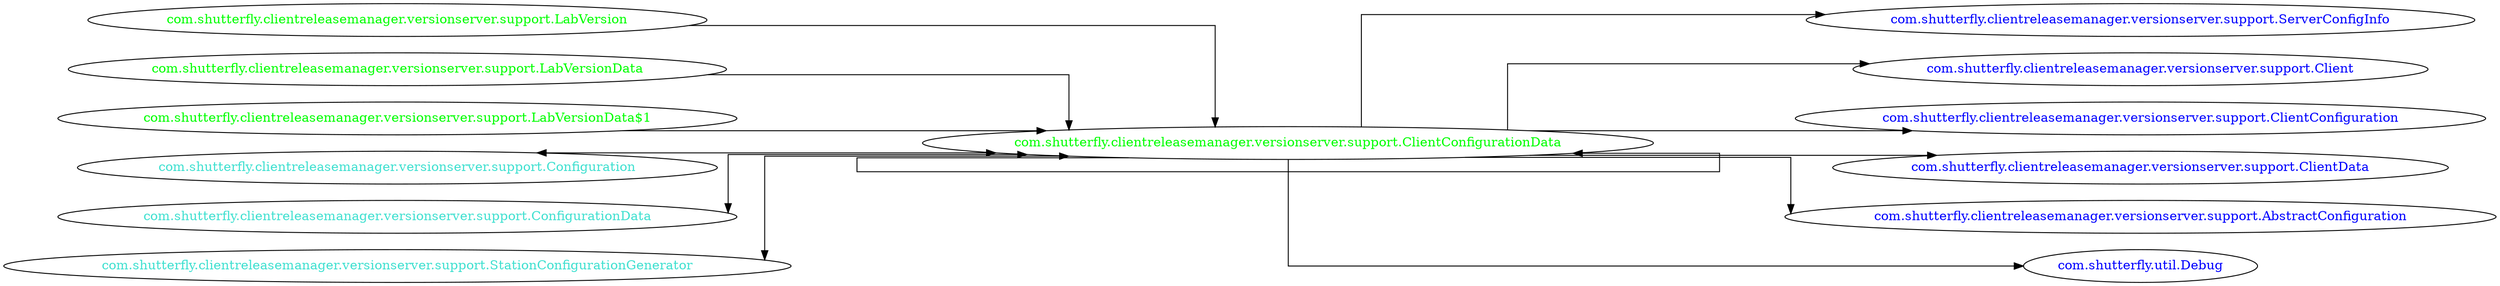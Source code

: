 digraph dependencyGraph {
 concentrate=true;
 ranksep="2.0";
 rankdir="LR"; 
 splines="ortho";
"com.shutterfly.clientreleasemanager.versionserver.support.ClientConfigurationData" [fontcolor="red"];
"com.shutterfly.clientreleasemanager.versionserver.support.ServerConfigInfo" [ fontcolor="blue" ];
"com.shutterfly.clientreleasemanager.versionserver.support.ClientConfigurationData"->"com.shutterfly.clientreleasemanager.versionserver.support.ServerConfigInfo";
"com.shutterfly.clientreleasemanager.versionserver.support.Client" [ fontcolor="blue" ];
"com.shutterfly.clientreleasemanager.versionserver.support.ClientConfigurationData"->"com.shutterfly.clientreleasemanager.versionserver.support.Client";
"com.shutterfly.clientreleasemanager.versionserver.support.ClientConfiguration" [ fontcolor="blue" ];
"com.shutterfly.clientreleasemanager.versionserver.support.ClientConfigurationData"->"com.shutterfly.clientreleasemanager.versionserver.support.ClientConfiguration";
"com.shutterfly.clientreleasemanager.versionserver.support.ClientData" [ fontcolor="blue" ];
"com.shutterfly.clientreleasemanager.versionserver.support.ClientConfigurationData"->"com.shutterfly.clientreleasemanager.versionserver.support.ClientData";
"com.shutterfly.clientreleasemanager.versionserver.support.AbstractConfiguration" [ fontcolor="blue" ];
"com.shutterfly.clientreleasemanager.versionserver.support.ClientConfigurationData"->"com.shutterfly.clientreleasemanager.versionserver.support.AbstractConfiguration";
"com.shutterfly.util.Debug" [ fontcolor="blue" ];
"com.shutterfly.clientreleasemanager.versionserver.support.ClientConfigurationData"->"com.shutterfly.util.Debug";
"com.shutterfly.clientreleasemanager.versionserver.support.ClientConfigurationData" [ fontcolor="green" ];
"com.shutterfly.clientreleasemanager.versionserver.support.ClientConfigurationData"->"com.shutterfly.clientreleasemanager.versionserver.support.ClientConfigurationData";
"com.shutterfly.clientreleasemanager.versionserver.support.LabVersion" [ fontcolor="green" ];
"com.shutterfly.clientreleasemanager.versionserver.support.LabVersion"->"com.shutterfly.clientreleasemanager.versionserver.support.ClientConfigurationData";
"com.shutterfly.clientreleasemanager.versionserver.support.LabVersionData" [ fontcolor="green" ];
"com.shutterfly.clientreleasemanager.versionserver.support.LabVersionData"->"com.shutterfly.clientreleasemanager.versionserver.support.ClientConfigurationData";
"com.shutterfly.clientreleasemanager.versionserver.support.LabVersionData$1" [ fontcolor="green" ];
"com.shutterfly.clientreleasemanager.versionserver.support.LabVersionData$1"->"com.shutterfly.clientreleasemanager.versionserver.support.ClientConfigurationData";
"com.shutterfly.clientreleasemanager.versionserver.support.Configuration" [ fontcolor="turquoise" ];
"com.shutterfly.clientreleasemanager.versionserver.support.Configuration"->"com.shutterfly.clientreleasemanager.versionserver.support.ClientConfigurationData" [dir=both];
"com.shutterfly.clientreleasemanager.versionserver.support.ConfigurationData" [ fontcolor="turquoise" ];
"com.shutterfly.clientreleasemanager.versionserver.support.ConfigurationData"->"com.shutterfly.clientreleasemanager.versionserver.support.ClientConfigurationData" [dir=both];
"com.shutterfly.clientreleasemanager.versionserver.support.StationConfigurationGenerator" [ fontcolor="turquoise" ];
"com.shutterfly.clientreleasemanager.versionserver.support.StationConfigurationGenerator"->"com.shutterfly.clientreleasemanager.versionserver.support.ClientConfigurationData" [dir=both];
}